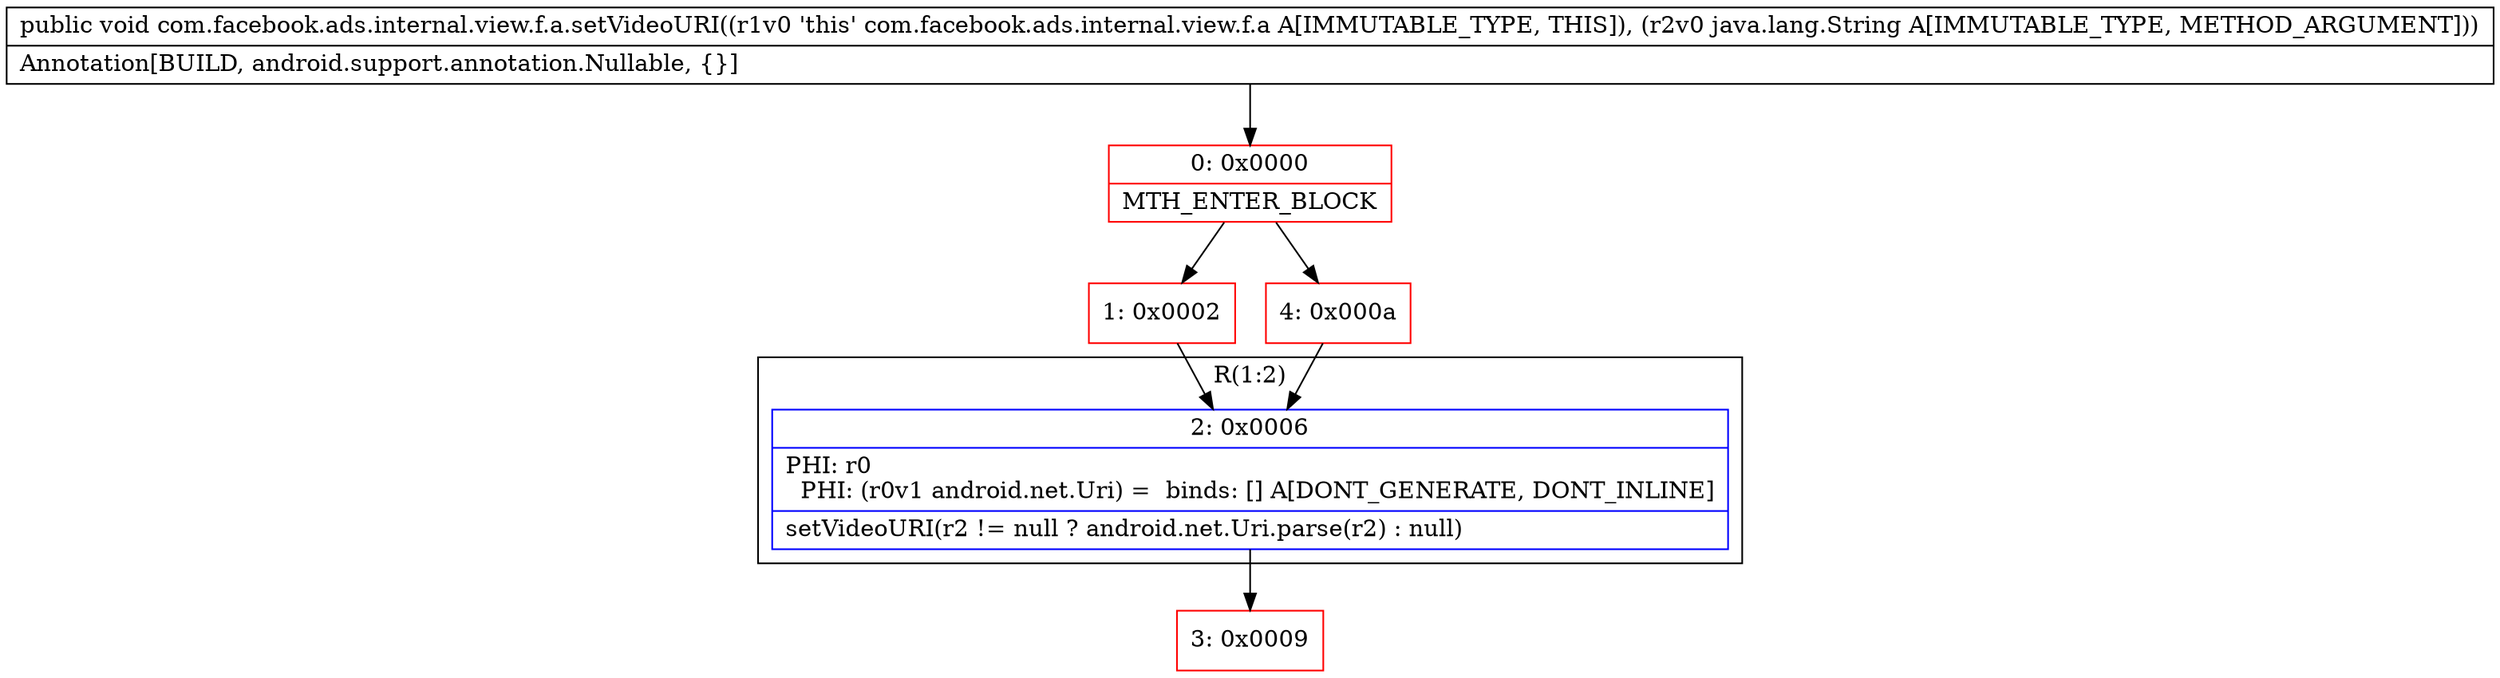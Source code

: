 digraph "CFG forcom.facebook.ads.internal.view.f.a.setVideoURI(Ljava\/lang\/String;)V" {
subgraph cluster_Region_47634151 {
label = "R(1:2)";
node [shape=record,color=blue];
Node_2 [shape=record,label="{2\:\ 0x0006|PHI: r0 \l  PHI: (r0v1 android.net.Uri) =  binds: [] A[DONT_GENERATE, DONT_INLINE]\l|setVideoURI(r2 != null ? android.net.Uri.parse(r2) : null)\l}"];
}
Node_0 [shape=record,color=red,label="{0\:\ 0x0000|MTH_ENTER_BLOCK\l}"];
Node_1 [shape=record,color=red,label="{1\:\ 0x0002}"];
Node_3 [shape=record,color=red,label="{3\:\ 0x0009}"];
Node_4 [shape=record,color=red,label="{4\:\ 0x000a}"];
MethodNode[shape=record,label="{public void com.facebook.ads.internal.view.f.a.setVideoURI((r1v0 'this' com.facebook.ads.internal.view.f.a A[IMMUTABLE_TYPE, THIS]), (r2v0 java.lang.String A[IMMUTABLE_TYPE, METHOD_ARGUMENT]))  | Annotation[BUILD, android.support.annotation.Nullable, \{\}]\l}"];
MethodNode -> Node_0;
Node_2 -> Node_3;
Node_0 -> Node_1;
Node_0 -> Node_4;
Node_1 -> Node_2;
Node_4 -> Node_2;
}

